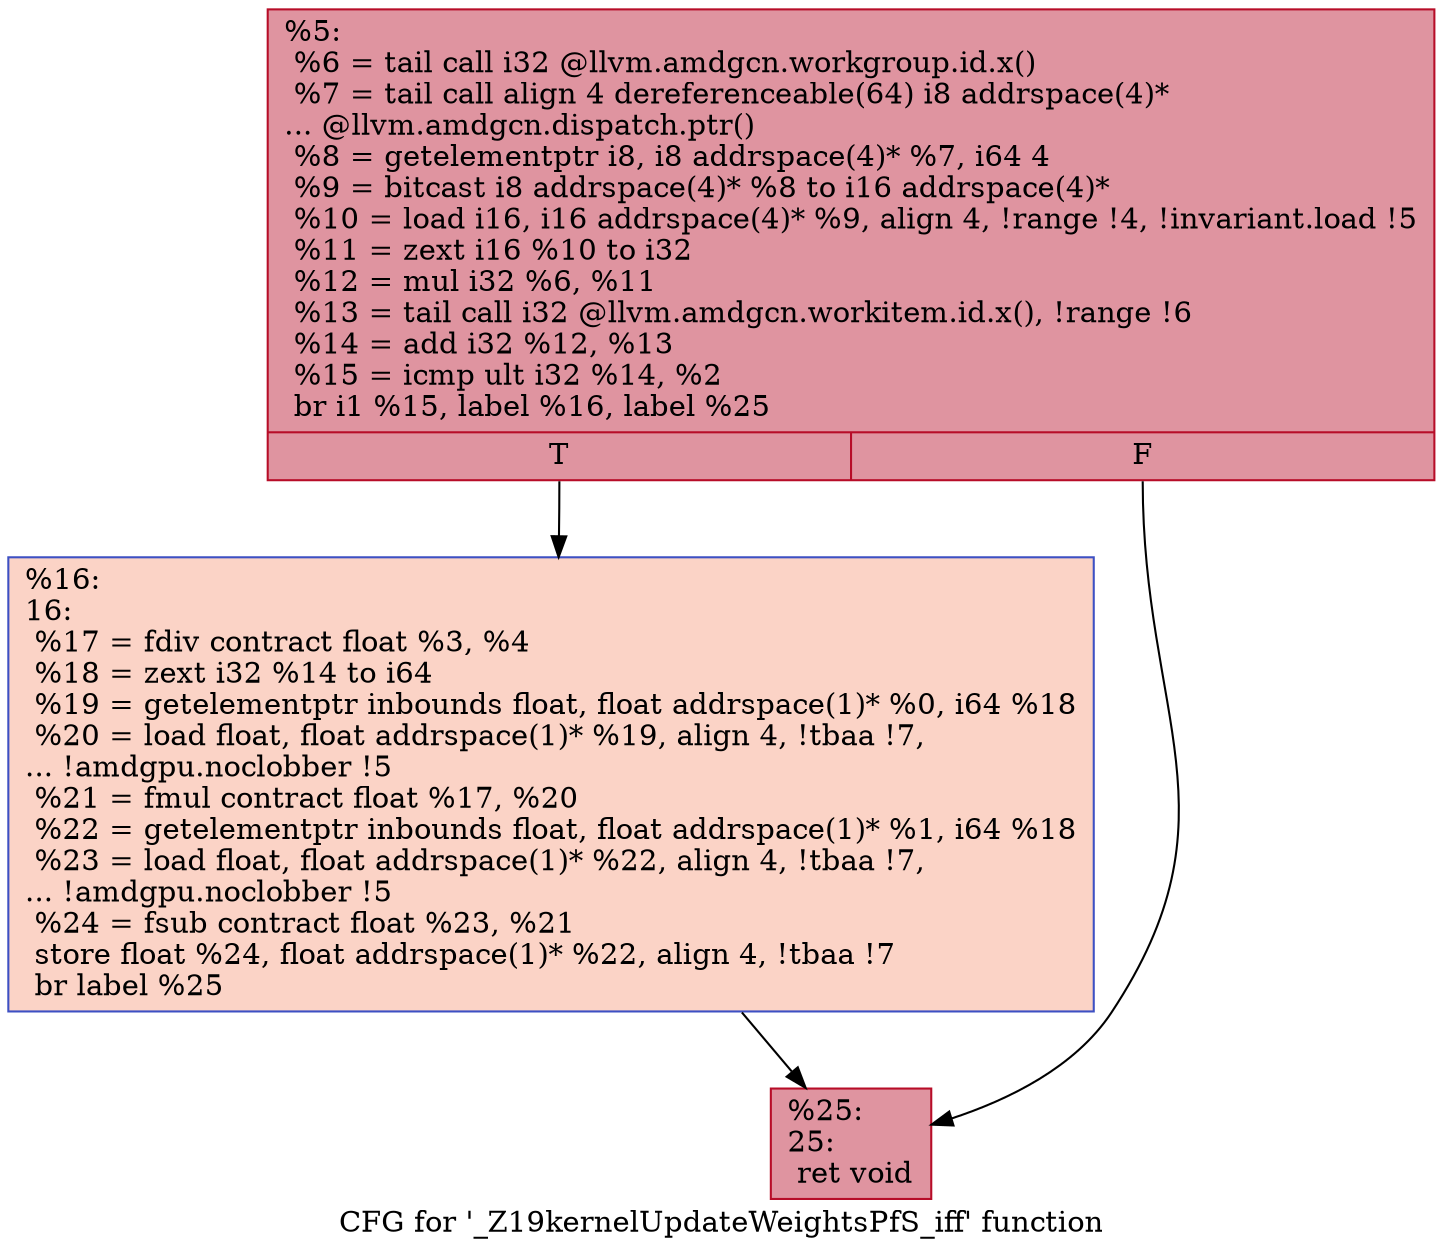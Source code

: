 digraph "CFG for '_Z19kernelUpdateWeightsPfS_iff' function" {
	label="CFG for '_Z19kernelUpdateWeightsPfS_iff' function";

	Node0x5580160 [shape=record,color="#b70d28ff", style=filled, fillcolor="#b70d2870",label="{%5:\l  %6 = tail call i32 @llvm.amdgcn.workgroup.id.x()\l  %7 = tail call align 4 dereferenceable(64) i8 addrspace(4)*\l... @llvm.amdgcn.dispatch.ptr()\l  %8 = getelementptr i8, i8 addrspace(4)* %7, i64 4\l  %9 = bitcast i8 addrspace(4)* %8 to i16 addrspace(4)*\l  %10 = load i16, i16 addrspace(4)* %9, align 4, !range !4, !invariant.load !5\l  %11 = zext i16 %10 to i32\l  %12 = mul i32 %6, %11\l  %13 = tail call i32 @llvm.amdgcn.workitem.id.x(), !range !6\l  %14 = add i32 %12, %13\l  %15 = icmp ult i32 %14, %2\l  br i1 %15, label %16, label %25\l|{<s0>T|<s1>F}}"];
	Node0x5580160:s0 -> Node0x5582020;
	Node0x5580160:s1 -> Node0x55820b0;
	Node0x5582020 [shape=record,color="#3d50c3ff", style=filled, fillcolor="#f59c7d70",label="{%16:\l16:                                               \l  %17 = fdiv contract float %3, %4\l  %18 = zext i32 %14 to i64\l  %19 = getelementptr inbounds float, float addrspace(1)* %0, i64 %18\l  %20 = load float, float addrspace(1)* %19, align 4, !tbaa !7,\l... !amdgpu.noclobber !5\l  %21 = fmul contract float %17, %20\l  %22 = getelementptr inbounds float, float addrspace(1)* %1, i64 %18\l  %23 = load float, float addrspace(1)* %22, align 4, !tbaa !7,\l... !amdgpu.noclobber !5\l  %24 = fsub contract float %23, %21\l  store float %24, float addrspace(1)* %22, align 4, !tbaa !7\l  br label %25\l}"];
	Node0x5582020 -> Node0x55820b0;
	Node0x55820b0 [shape=record,color="#b70d28ff", style=filled, fillcolor="#b70d2870",label="{%25:\l25:                                               \l  ret void\l}"];
}
